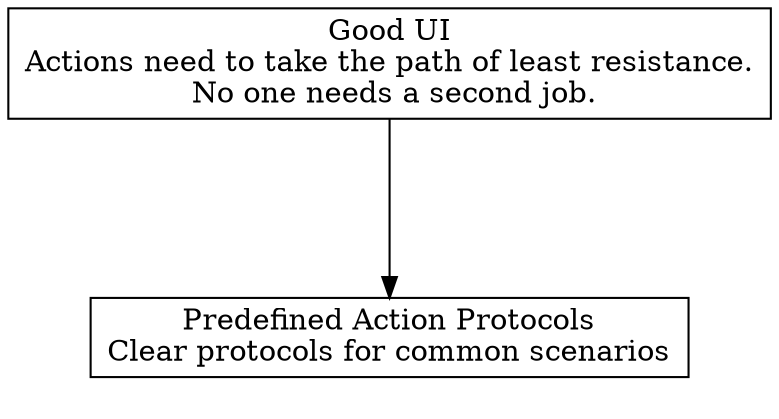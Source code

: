 digraph "" {
	graph [nodesep=0.6,
		rankdir=TB,
		ranksep=1.2
	];
	node [label="\N",
		shape=box
	];
	subgraph cluster_descendants {
		graph [rank=min,
			style=invis
		];
		"Predefined Action Protocols"	[label="Predefined Action Protocols\nClear protocols for common scenarios"];
	}
	"Good UI"	[label="Good UI\nActions need to take the path of least resistance.\n No one needs a second job."];
	"Good UI" -> "Predefined Action Protocols";
}
